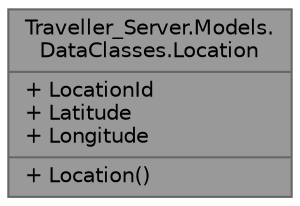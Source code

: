digraph "Traveller_Server.Models.DataClasses.Location"
{
 // LATEX_PDF_SIZE
  bgcolor="transparent";
  edge [fontname=Helvetica,fontsize=10,labelfontname=Helvetica,labelfontsize=10];
  node [fontname=Helvetica,fontsize=10,shape=box,height=0.2,width=0.4];
  Node1 [shape=record,label="{Traveller_Server.Models.\lDataClasses.Location\n|+ LocationId\l+ Latitude\l+ Longitude\l|+ Location()\l}",height=0.2,width=0.4,color="gray40", fillcolor="grey60", style="filled", fontcolor="black",tooltip="Data class that represents a location in the map with latitude and longitude coordinates."];
}
